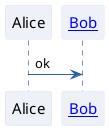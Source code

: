 {
  "sha1": "m1ucxfwlso16nlm58uopvuamnmvqdk",
  "insertion": {
    "when": "2024-06-03T18:59:34.746Z",
    "user": "plantuml@gmail.com"
  }
}
@startuml
skinparam sequence {
       ArrowColor                  #2960A3
       ActorBorderColor            #2960A3
       LifeLineBorderColor         #04186F
       LifeLineBackgroundColor     #04186F
       ParticipantBorderColor      #DFE5F3
       ParticipantBackgroundColor  #EEF1F8
       ParticipantFontSize         15
       ParticipantFontColor        black
       ActorBackgroundColor        white
       ActorFontColor              black
       ActorFontSize               15
  BoxBackgroundColor          #EEF1F8
  BoxBorderColor              #EEF1F8
}
participant Alice [[http://plantuml.sourceforge.net/qa/?qa=90/web-links-in-generated-images-e-g-using-image-maps]]
participant "[[http://www.istec.de Bob]]" as Bob
Alice -> Bob [[http://www.google.com]] : ok
@enduml
